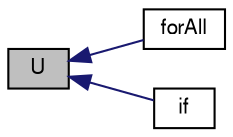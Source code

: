 digraph "U"
{
  bgcolor="transparent";
  edge [fontname="FreeSans",fontsize="10",labelfontname="FreeSans",labelfontsize="10"];
  node [fontname="FreeSans",fontsize="10",shape=record];
  rankdir="LR";
  Node64 [label="U",height=0.2,width=0.4,color="black", fillcolor="grey75", style="filled", fontcolor="black"];
  Node64 -> Node65 [dir="back",color="midnightblue",fontsize="10",style="solid",fontname="FreeSans"];
  Node65 [label="forAll",height=0.2,width=0.4,color="black",URL="$a39077.html#a10c29c5a8ec21260e2867f83e0bbd2b6"];
  Node64 -> Node66 [dir="back",color="midnightblue",fontsize="10",style="solid",fontname="FreeSans"];
  Node66 [label="if",height=0.2,width=0.4,color="black",URL="$a38948.html#aba3b23543456152b3872e2fd84d0017c"];
}

